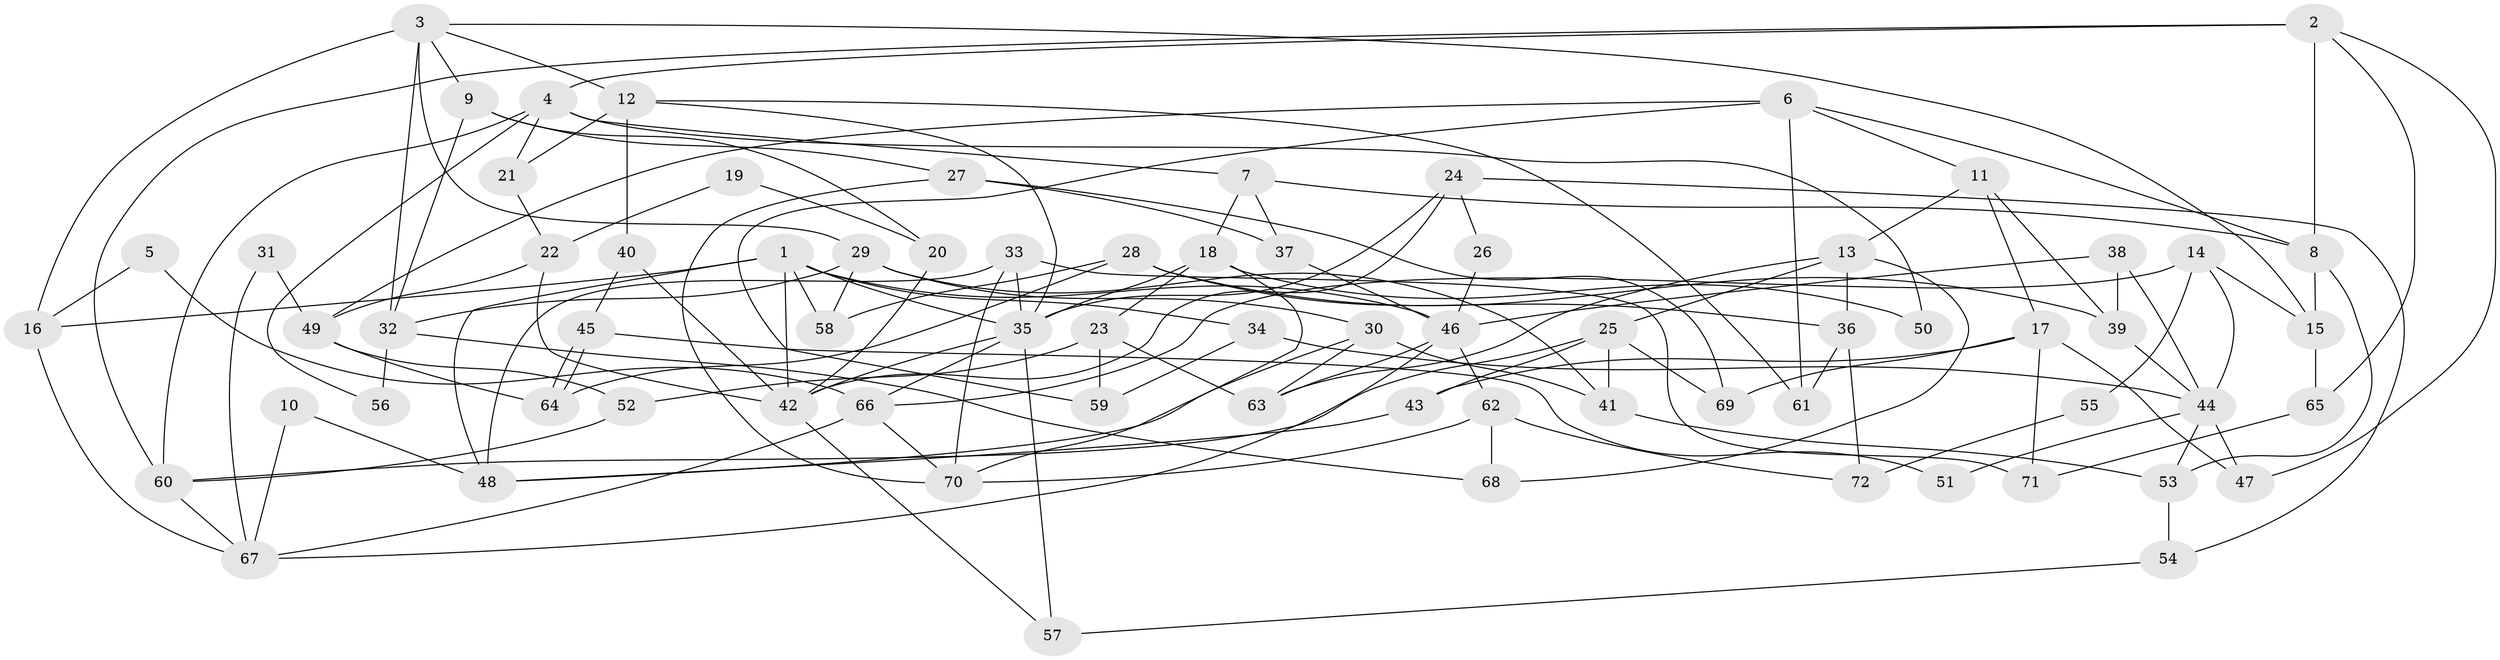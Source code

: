 // Generated by graph-tools (version 1.1) at 2025/50/03/09/25 03:50:02]
// undirected, 72 vertices, 144 edges
graph export_dot {
graph [start="1"]
  node [color=gray90,style=filled];
  1;
  2;
  3;
  4;
  5;
  6;
  7;
  8;
  9;
  10;
  11;
  12;
  13;
  14;
  15;
  16;
  17;
  18;
  19;
  20;
  21;
  22;
  23;
  24;
  25;
  26;
  27;
  28;
  29;
  30;
  31;
  32;
  33;
  34;
  35;
  36;
  37;
  38;
  39;
  40;
  41;
  42;
  43;
  44;
  45;
  46;
  47;
  48;
  49;
  50;
  51;
  52;
  53;
  54;
  55;
  56;
  57;
  58;
  59;
  60;
  61;
  62;
  63;
  64;
  65;
  66;
  67;
  68;
  69;
  70;
  71;
  72;
  1 -- 35;
  1 -- 42;
  1 -- 16;
  1 -- 34;
  1 -- 46;
  1 -- 48;
  1 -- 58;
  2 -- 47;
  2 -- 60;
  2 -- 4;
  2 -- 8;
  2 -- 65;
  3 -- 32;
  3 -- 12;
  3 -- 9;
  3 -- 15;
  3 -- 16;
  3 -- 29;
  4 -- 7;
  4 -- 21;
  4 -- 50;
  4 -- 56;
  4 -- 60;
  5 -- 16;
  5 -- 66;
  6 -- 8;
  6 -- 61;
  6 -- 11;
  6 -- 49;
  6 -- 59;
  7 -- 18;
  7 -- 8;
  7 -- 37;
  8 -- 15;
  8 -- 53;
  9 -- 27;
  9 -- 20;
  9 -- 32;
  10 -- 67;
  10 -- 48;
  11 -- 13;
  11 -- 17;
  11 -- 39;
  12 -- 35;
  12 -- 21;
  12 -- 40;
  12 -- 61;
  13 -- 25;
  13 -- 63;
  13 -- 36;
  13 -- 68;
  14 -- 44;
  14 -- 66;
  14 -- 15;
  14 -- 55;
  15 -- 65;
  16 -- 67;
  17 -- 69;
  17 -- 43;
  17 -- 47;
  17 -- 71;
  18 -- 35;
  18 -- 70;
  18 -- 23;
  18 -- 50;
  19 -- 22;
  19 -- 20;
  20 -- 42;
  21 -- 22;
  22 -- 49;
  22 -- 42;
  23 -- 52;
  23 -- 59;
  23 -- 63;
  24 -- 35;
  24 -- 54;
  24 -- 26;
  24 -- 42;
  25 -- 41;
  25 -- 43;
  25 -- 60;
  25 -- 69;
  26 -- 46;
  27 -- 70;
  27 -- 37;
  27 -- 69;
  28 -- 39;
  28 -- 58;
  28 -- 36;
  28 -- 64;
  29 -- 30;
  29 -- 32;
  29 -- 41;
  29 -- 58;
  30 -- 63;
  30 -- 41;
  30 -- 48;
  31 -- 49;
  31 -- 67;
  32 -- 56;
  32 -- 68;
  33 -- 48;
  33 -- 71;
  33 -- 35;
  33 -- 70;
  34 -- 59;
  34 -- 44;
  35 -- 66;
  35 -- 42;
  35 -- 57;
  36 -- 61;
  36 -- 72;
  37 -- 46;
  38 -- 39;
  38 -- 46;
  38 -- 44;
  39 -- 44;
  40 -- 42;
  40 -- 45;
  41 -- 53;
  42 -- 57;
  43 -- 48;
  44 -- 47;
  44 -- 51;
  44 -- 53;
  45 -- 64;
  45 -- 64;
  45 -- 51;
  46 -- 67;
  46 -- 62;
  46 -- 63;
  49 -- 64;
  49 -- 52;
  52 -- 60;
  53 -- 54;
  54 -- 57;
  55 -- 72;
  60 -- 67;
  62 -- 68;
  62 -- 70;
  62 -- 72;
  65 -- 71;
  66 -- 67;
  66 -- 70;
}
